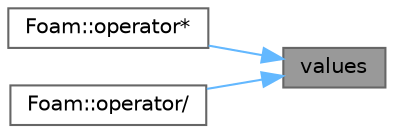 digraph "values"
{
 // LATEX_PDF_SIZE
  bgcolor="transparent";
  edge [fontname=Helvetica,fontsize=10,labelfontname=Helvetica,labelfontsize=10];
  node [fontname=Helvetica,fontsize=10,shape=box,height=0.2,width=0.4];
  rankdir="RL";
  Node1 [id="Node000001",label="values",height=0.2,width=0.4,color="gray40", fillcolor="grey60", style="filled", fontcolor="black",tooltip=" "];
  Node1 -> Node2 [id="edge1_Node000001_Node000002",dir="back",color="steelblue1",style="solid",tooltip=" "];
  Node2 [id="Node000002",label="Foam::operator*",height=0.2,width=0.4,color="grey40", fillcolor="white", style="filled",URL="$namespaceFoam.html#a7b3454bb45fb6f6ffae99f2a9fb35525",tooltip=" "];
  Node1 -> Node3 [id="edge2_Node000001_Node000003",dir="back",color="steelblue1",style="solid",tooltip=" "];
  Node3 [id="Node000003",label="Foam::operator/",height=0.2,width=0.4,color="grey40", fillcolor="white", style="filled",URL="$namespaceFoam.html#a79b0f8d090012a9160d701dede6a78e7",tooltip=" "];
}
